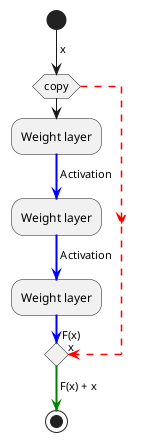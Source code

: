 @startuml
start
->x;
if (copy) then
:Weight layer;
-[#blue,bold]->Activation;
:Weight layer;
-[#blue,bold]->Activation;
:Weight layer;
-[#blue,bold]->F(x);
else
-[#red,dashed]->x;
endif
-[#green,bold]->F(x) + x;
stop
@enduml
